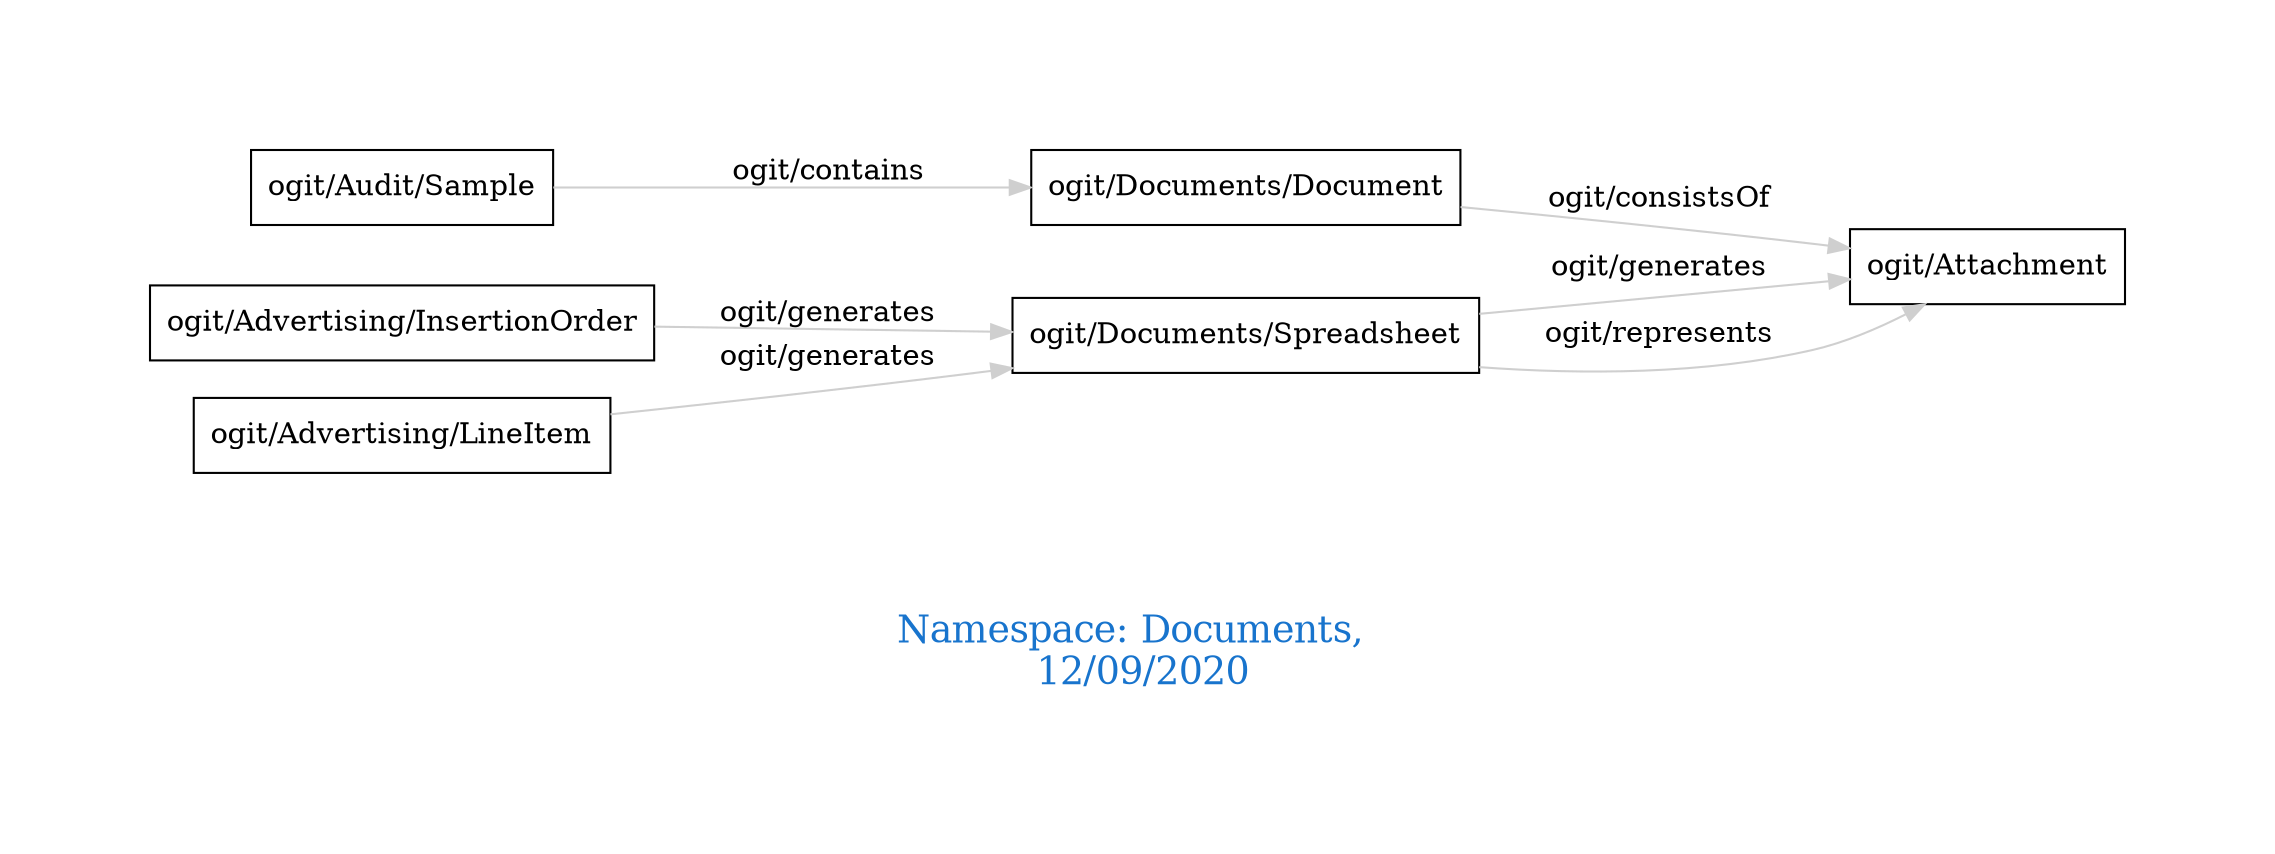 digraph OGIT_ontology {
 graph [ rankdir= LR,pad=1 
fontsize = 18,
fontcolor= dodgerblue3,label = "\n\n\nNamespace: Documents, \n 12/09/2020"];
node[shape=polygon];
edge [  color="gray81"];

   "ogit/Audit/Sample" -> "ogit/Documents/Document" [label="   ogit/contains    "];
   "ogit/Advertising/InsertionOrder" -> "ogit/Documents/Spreadsheet" [label="   ogit/generates    "];
   "ogit/Advertising/LineItem" -> "ogit/Documents/Spreadsheet" [label="   ogit/generates    "];
   "ogit/Documents/Spreadsheet" -> "ogit/Attachment" [label="   ogit/generates    "];
   "ogit/Documents/Spreadsheet" -> "ogit/Attachment" [label="   ogit/represents    "];
   "ogit/Documents/Document" -> "ogit/Attachment" [label="   ogit/consistsOf    "];
}
